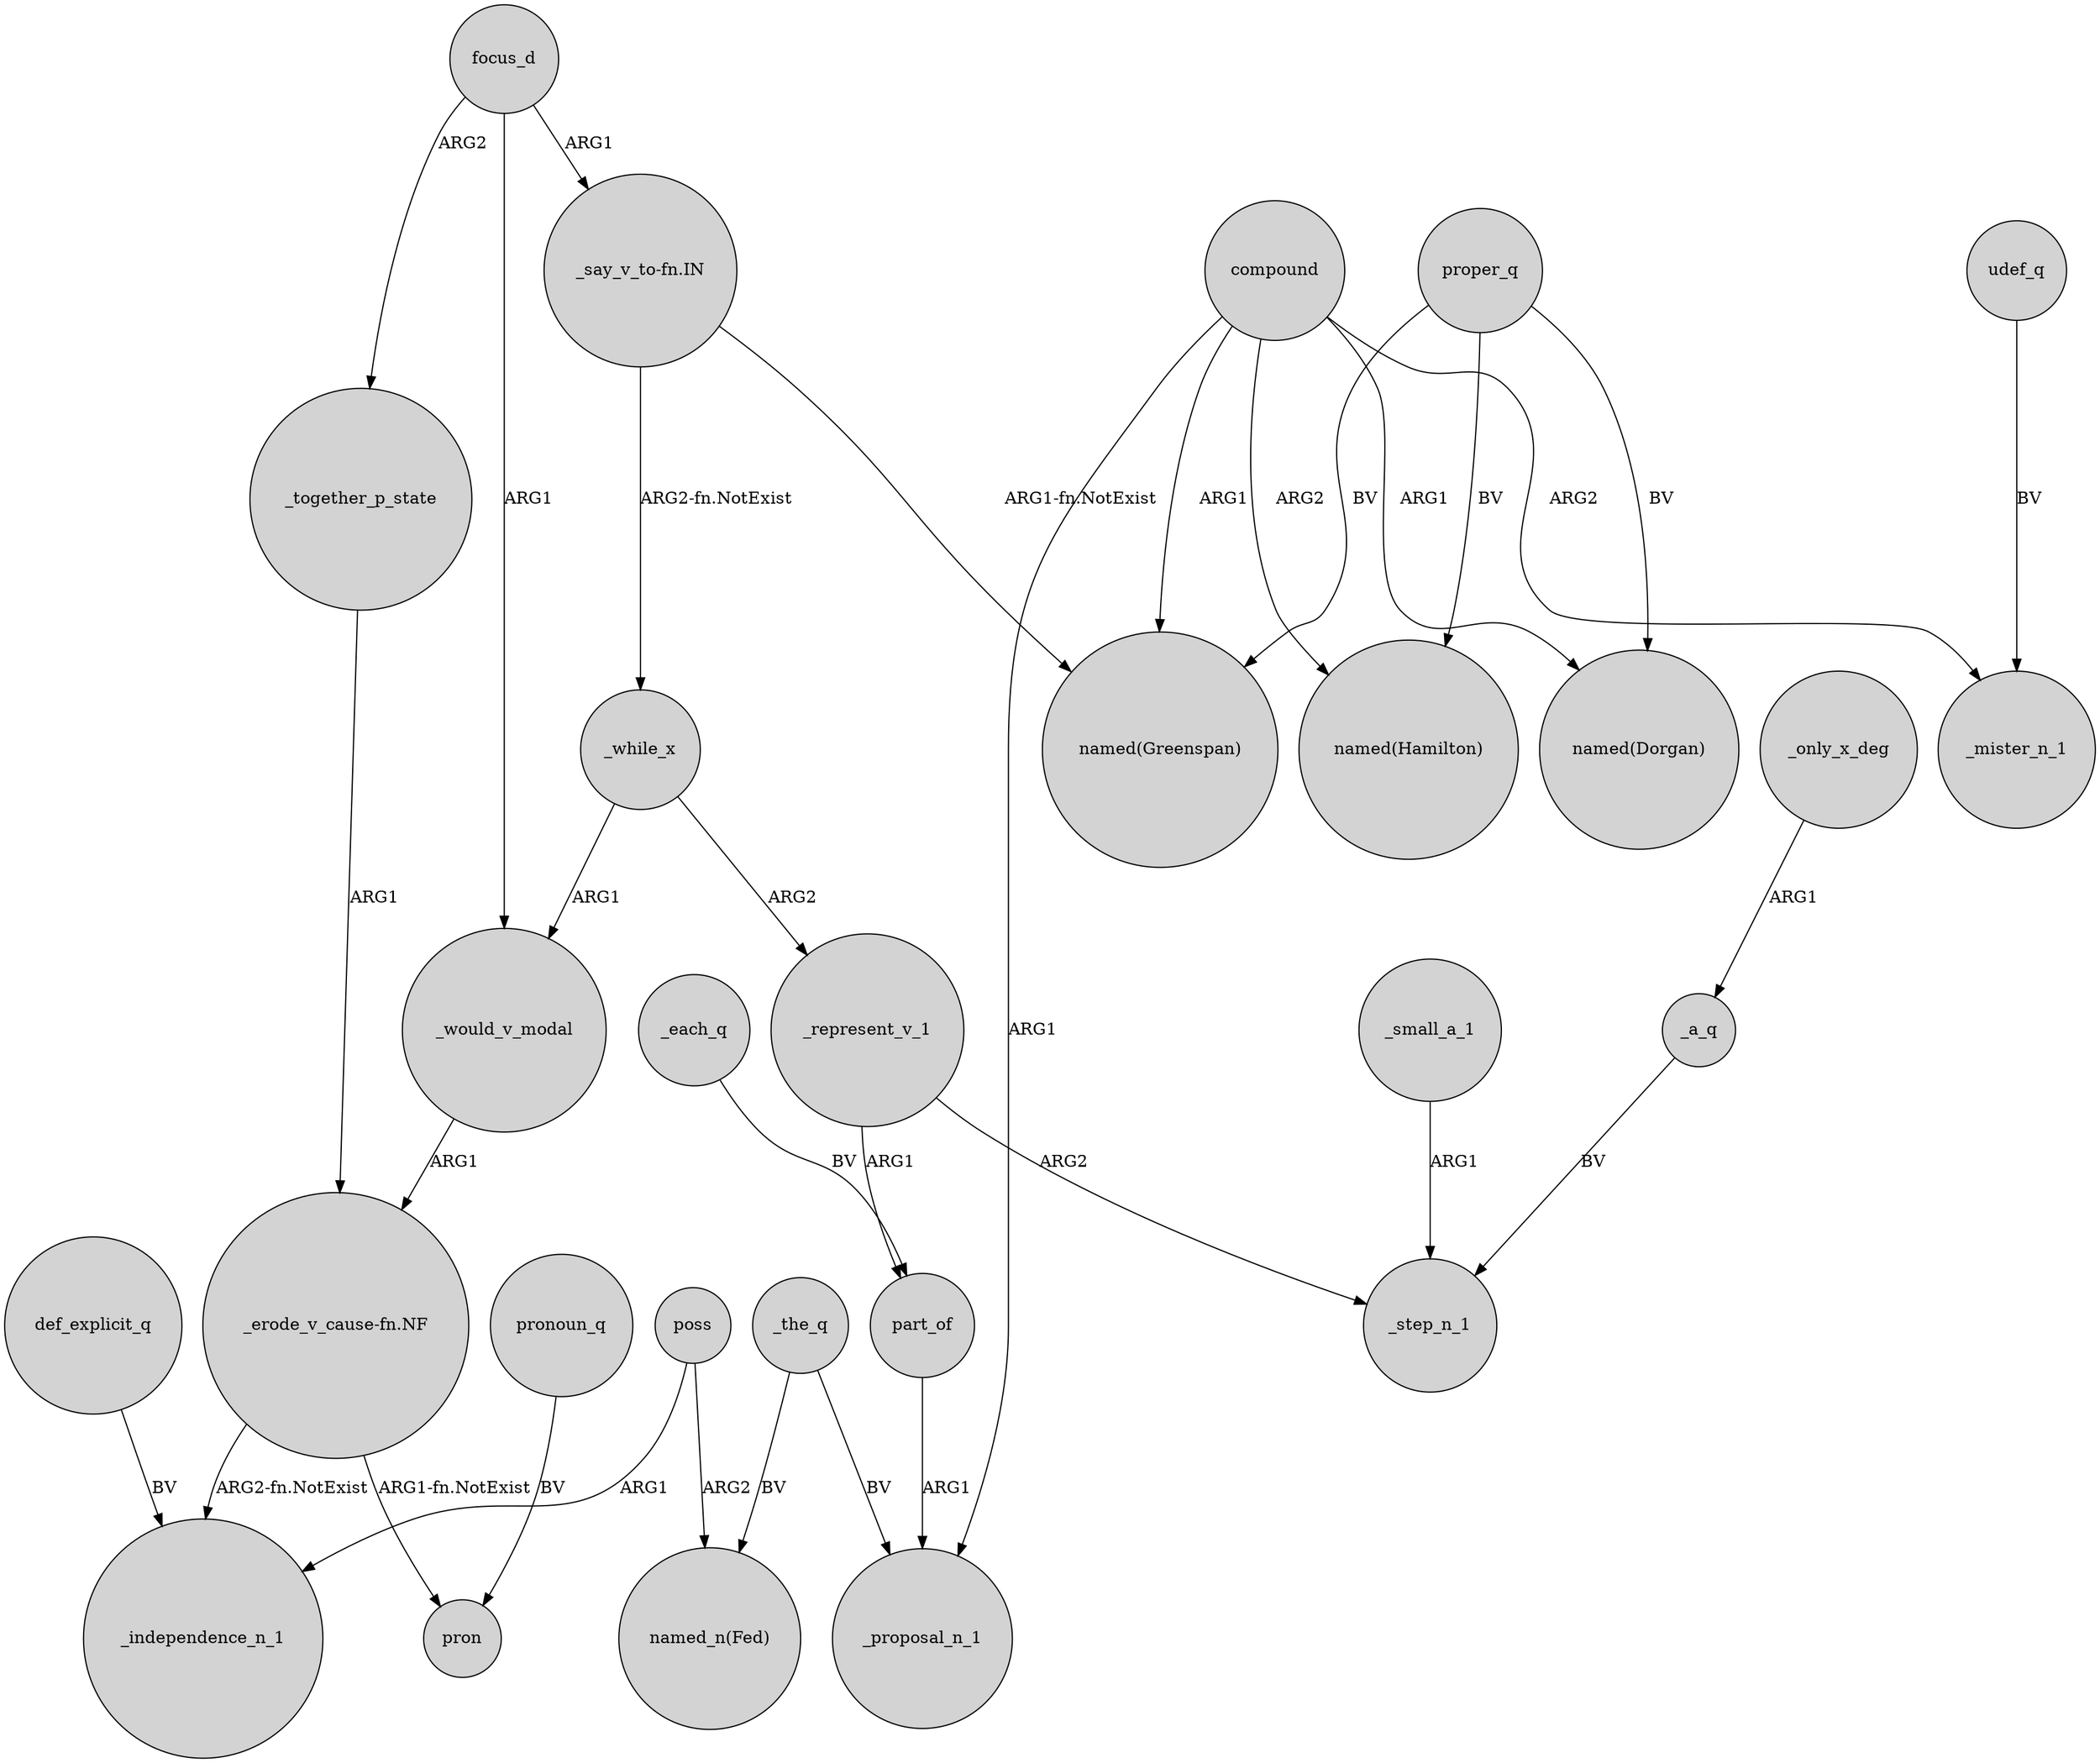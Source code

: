 digraph {
	node [shape=circle style=filled]
	def_explicit_q -> _independence_n_1 [label=BV]
	_the_q -> "named_n(Fed)" [label=BV]
	_the_q -> _proposal_n_1 [label=BV]
	poss -> "named_n(Fed)" [label=ARG2]
	"_erode_v_cause-fn.NF" -> pron [label="ARG1-fn.NotExist"]
	_while_x -> _would_v_modal [label=ARG1]
	proper_q -> "named(Greenspan)" [label=BV]
	"_say_v_to-fn.IN" -> _while_x [label="ARG2-fn.NotExist"]
	compound -> _mister_n_1 [label=ARG2]
	focus_d -> _would_v_modal [label=ARG1]
	udef_q -> _mister_n_1 [label=BV]
	proper_q -> "named(Dorgan)" [label=BV]
	_represent_v_1 -> part_of [label=ARG1]
	_a_q -> _step_n_1 [label=BV]
	compound -> "named(Dorgan)" [label=ARG1]
	"_erode_v_cause-fn.NF" -> _independence_n_1 [label="ARG2-fn.NotExist"]
	pronoun_q -> pron [label=BV]
	compound -> "named(Greenspan)" [label=ARG1]
	focus_d -> _together_p_state [label=ARG2]
	"_say_v_to-fn.IN" -> "named(Greenspan)" [label="ARG1-fn.NotExist"]
	poss -> _independence_n_1 [label=ARG1]
	part_of -> _proposal_n_1 [label=ARG1]
	compound -> "named(Hamilton)" [label=ARG2]
	_only_x_deg -> _a_q [label=ARG1]
	_would_v_modal -> "_erode_v_cause-fn.NF" [label=ARG1]
	_each_q -> part_of [label=BV]
	_small_a_1 -> _step_n_1 [label=ARG1]
	_while_x -> _represent_v_1 [label=ARG2]
	compound -> _proposal_n_1 [label=ARG1]
	_together_p_state -> "_erode_v_cause-fn.NF" [label=ARG1]
	_represent_v_1 -> _step_n_1 [label=ARG2]
	focus_d -> "_say_v_to-fn.IN" [label=ARG1]
	proper_q -> "named(Hamilton)" [label=BV]
}
